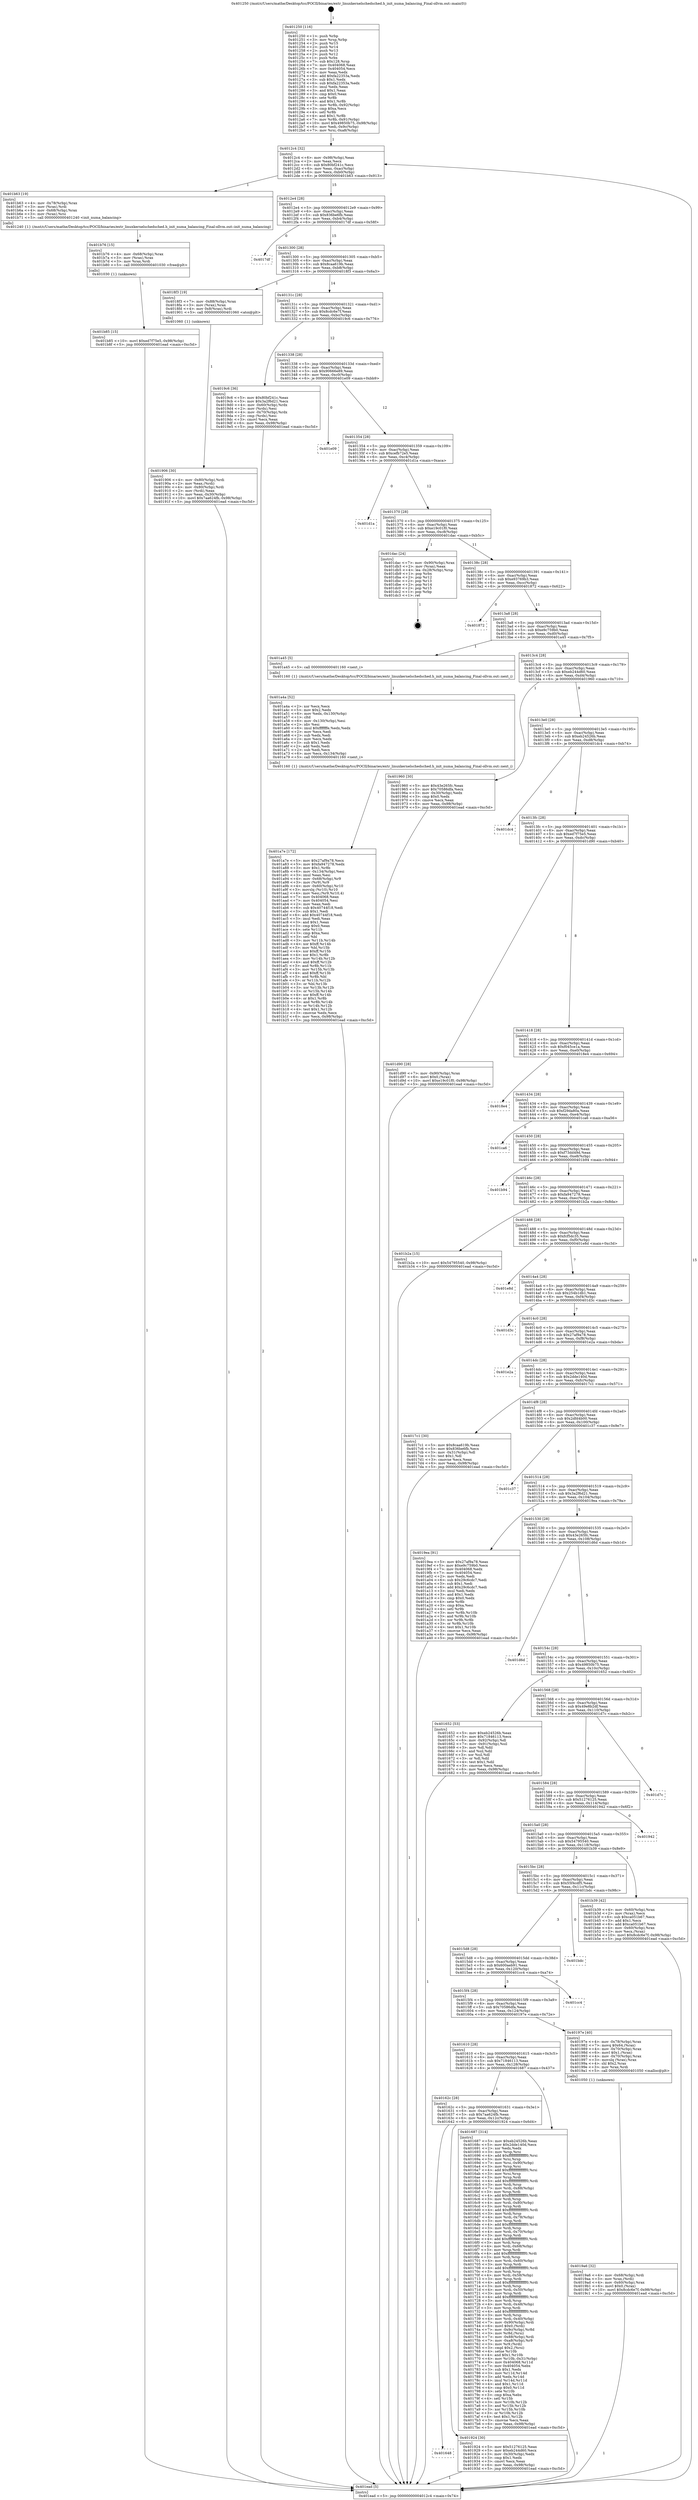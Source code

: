 digraph "0x401250" {
  label = "0x401250 (/mnt/c/Users/mathe/Desktop/tcc/POCII/binaries/extr_linuxkernelschedsched.h_init_numa_balancing_Final-ollvm.out::main(0))"
  labelloc = "t"
  node[shape=record]

  Entry [label="",width=0.3,height=0.3,shape=circle,fillcolor=black,style=filled]
  "0x4012c4" [label="{
     0x4012c4 [32]\l
     | [instrs]\l
     &nbsp;&nbsp;0x4012c4 \<+6\>: mov -0x98(%rbp),%eax\l
     &nbsp;&nbsp;0x4012ca \<+2\>: mov %eax,%ecx\l
     &nbsp;&nbsp;0x4012cc \<+6\>: sub $0x80bf241c,%ecx\l
     &nbsp;&nbsp;0x4012d2 \<+6\>: mov %eax,-0xac(%rbp)\l
     &nbsp;&nbsp;0x4012d8 \<+6\>: mov %ecx,-0xb0(%rbp)\l
     &nbsp;&nbsp;0x4012de \<+6\>: je 0000000000401b63 \<main+0x913\>\l
  }"]
  "0x401b63" [label="{
     0x401b63 [19]\l
     | [instrs]\l
     &nbsp;&nbsp;0x401b63 \<+4\>: mov -0x78(%rbp),%rax\l
     &nbsp;&nbsp;0x401b67 \<+3\>: mov (%rax),%rdi\l
     &nbsp;&nbsp;0x401b6a \<+4\>: mov -0x68(%rbp),%rax\l
     &nbsp;&nbsp;0x401b6e \<+3\>: mov (%rax),%rsi\l
     &nbsp;&nbsp;0x401b71 \<+5\>: call 0000000000401240 \<init_numa_balancing\>\l
     | [calls]\l
     &nbsp;&nbsp;0x401240 \{1\} (/mnt/c/Users/mathe/Desktop/tcc/POCII/binaries/extr_linuxkernelschedsched.h_init_numa_balancing_Final-ollvm.out::init_numa_balancing)\l
  }"]
  "0x4012e4" [label="{
     0x4012e4 [28]\l
     | [instrs]\l
     &nbsp;&nbsp;0x4012e4 \<+5\>: jmp 00000000004012e9 \<main+0x99\>\l
     &nbsp;&nbsp;0x4012e9 \<+6\>: mov -0xac(%rbp),%eax\l
     &nbsp;&nbsp;0x4012ef \<+5\>: sub $0x836be6fb,%eax\l
     &nbsp;&nbsp;0x4012f4 \<+6\>: mov %eax,-0xb4(%rbp)\l
     &nbsp;&nbsp;0x4012fa \<+6\>: je 00000000004017df \<main+0x58f\>\l
  }"]
  Exit [label="",width=0.3,height=0.3,shape=circle,fillcolor=black,style=filled,peripheries=2]
  "0x4017df" [label="{
     0x4017df\l
  }", style=dashed]
  "0x401300" [label="{
     0x401300 [28]\l
     | [instrs]\l
     &nbsp;&nbsp;0x401300 \<+5\>: jmp 0000000000401305 \<main+0xb5\>\l
     &nbsp;&nbsp;0x401305 \<+6\>: mov -0xac(%rbp),%eax\l
     &nbsp;&nbsp;0x40130b \<+5\>: sub $0x8caa619b,%eax\l
     &nbsp;&nbsp;0x401310 \<+6\>: mov %eax,-0xb8(%rbp)\l
     &nbsp;&nbsp;0x401316 \<+6\>: je 00000000004018f3 \<main+0x6a3\>\l
  }"]
  "0x401b85" [label="{
     0x401b85 [15]\l
     | [instrs]\l
     &nbsp;&nbsp;0x401b85 \<+10\>: movl $0xed7f75e5,-0x98(%rbp)\l
     &nbsp;&nbsp;0x401b8f \<+5\>: jmp 0000000000401ead \<main+0xc5d\>\l
  }"]
  "0x4018f3" [label="{
     0x4018f3 [19]\l
     | [instrs]\l
     &nbsp;&nbsp;0x4018f3 \<+7\>: mov -0x88(%rbp),%rax\l
     &nbsp;&nbsp;0x4018fa \<+3\>: mov (%rax),%rax\l
     &nbsp;&nbsp;0x4018fd \<+4\>: mov 0x8(%rax),%rdi\l
     &nbsp;&nbsp;0x401901 \<+5\>: call 0000000000401060 \<atoi@plt\>\l
     | [calls]\l
     &nbsp;&nbsp;0x401060 \{1\} (unknown)\l
  }"]
  "0x40131c" [label="{
     0x40131c [28]\l
     | [instrs]\l
     &nbsp;&nbsp;0x40131c \<+5\>: jmp 0000000000401321 \<main+0xd1\>\l
     &nbsp;&nbsp;0x401321 \<+6\>: mov -0xac(%rbp),%eax\l
     &nbsp;&nbsp;0x401327 \<+5\>: sub $0x8cdc6e7f,%eax\l
     &nbsp;&nbsp;0x40132c \<+6\>: mov %eax,-0xbc(%rbp)\l
     &nbsp;&nbsp;0x401332 \<+6\>: je 00000000004019c6 \<main+0x776\>\l
  }"]
  "0x401b76" [label="{
     0x401b76 [15]\l
     | [instrs]\l
     &nbsp;&nbsp;0x401b76 \<+4\>: mov -0x68(%rbp),%rax\l
     &nbsp;&nbsp;0x401b7a \<+3\>: mov (%rax),%rax\l
     &nbsp;&nbsp;0x401b7d \<+3\>: mov %rax,%rdi\l
     &nbsp;&nbsp;0x401b80 \<+5\>: call 0000000000401030 \<free@plt\>\l
     | [calls]\l
     &nbsp;&nbsp;0x401030 \{1\} (unknown)\l
  }"]
  "0x4019c6" [label="{
     0x4019c6 [36]\l
     | [instrs]\l
     &nbsp;&nbsp;0x4019c6 \<+5\>: mov $0x80bf241c,%eax\l
     &nbsp;&nbsp;0x4019cb \<+5\>: mov $0x3a2f6d21,%ecx\l
     &nbsp;&nbsp;0x4019d0 \<+4\>: mov -0x60(%rbp),%rdx\l
     &nbsp;&nbsp;0x4019d4 \<+2\>: mov (%rdx),%esi\l
     &nbsp;&nbsp;0x4019d6 \<+4\>: mov -0x70(%rbp),%rdx\l
     &nbsp;&nbsp;0x4019da \<+2\>: cmp (%rdx),%esi\l
     &nbsp;&nbsp;0x4019dc \<+3\>: cmovl %ecx,%eax\l
     &nbsp;&nbsp;0x4019df \<+6\>: mov %eax,-0x98(%rbp)\l
     &nbsp;&nbsp;0x4019e5 \<+5\>: jmp 0000000000401ead \<main+0xc5d\>\l
  }"]
  "0x401338" [label="{
     0x401338 [28]\l
     | [instrs]\l
     &nbsp;&nbsp;0x401338 \<+5\>: jmp 000000000040133d \<main+0xed\>\l
     &nbsp;&nbsp;0x40133d \<+6\>: mov -0xac(%rbp),%eax\l
     &nbsp;&nbsp;0x401343 \<+5\>: sub $0x90666e89,%eax\l
     &nbsp;&nbsp;0x401348 \<+6\>: mov %eax,-0xc0(%rbp)\l
     &nbsp;&nbsp;0x40134e \<+6\>: je 0000000000401e09 \<main+0xbb9\>\l
  }"]
  "0x401a7e" [label="{
     0x401a7e [172]\l
     | [instrs]\l
     &nbsp;&nbsp;0x401a7e \<+5\>: mov $0x27af9a78,%ecx\l
     &nbsp;&nbsp;0x401a83 \<+5\>: mov $0xfa947278,%edx\l
     &nbsp;&nbsp;0x401a88 \<+3\>: mov $0x1,%r8b\l
     &nbsp;&nbsp;0x401a8b \<+6\>: mov -0x134(%rbp),%esi\l
     &nbsp;&nbsp;0x401a91 \<+3\>: imul %eax,%esi\l
     &nbsp;&nbsp;0x401a94 \<+4\>: mov -0x68(%rbp),%r9\l
     &nbsp;&nbsp;0x401a98 \<+3\>: mov (%r9),%r9\l
     &nbsp;&nbsp;0x401a9b \<+4\>: mov -0x60(%rbp),%r10\l
     &nbsp;&nbsp;0x401a9f \<+3\>: movslq (%r10),%r10\l
     &nbsp;&nbsp;0x401aa2 \<+4\>: mov %esi,(%r9,%r10,4)\l
     &nbsp;&nbsp;0x401aa6 \<+7\>: mov 0x404068,%eax\l
     &nbsp;&nbsp;0x401aad \<+7\>: mov 0x404054,%esi\l
     &nbsp;&nbsp;0x401ab4 \<+2\>: mov %eax,%edi\l
     &nbsp;&nbsp;0x401ab6 \<+6\>: sub $0x40744f18,%edi\l
     &nbsp;&nbsp;0x401abc \<+3\>: sub $0x1,%edi\l
     &nbsp;&nbsp;0x401abf \<+6\>: add $0x40744f18,%edi\l
     &nbsp;&nbsp;0x401ac5 \<+3\>: imul %edi,%eax\l
     &nbsp;&nbsp;0x401ac8 \<+3\>: and $0x1,%eax\l
     &nbsp;&nbsp;0x401acb \<+3\>: cmp $0x0,%eax\l
     &nbsp;&nbsp;0x401ace \<+4\>: sete %r11b\l
     &nbsp;&nbsp;0x401ad2 \<+3\>: cmp $0xa,%esi\l
     &nbsp;&nbsp;0x401ad5 \<+3\>: setl %bl\l
     &nbsp;&nbsp;0x401ad8 \<+3\>: mov %r11b,%r14b\l
     &nbsp;&nbsp;0x401adb \<+4\>: xor $0xff,%r14b\l
     &nbsp;&nbsp;0x401adf \<+3\>: mov %bl,%r15b\l
     &nbsp;&nbsp;0x401ae2 \<+4\>: xor $0xff,%r15b\l
     &nbsp;&nbsp;0x401ae6 \<+4\>: xor $0x1,%r8b\l
     &nbsp;&nbsp;0x401aea \<+3\>: mov %r14b,%r12b\l
     &nbsp;&nbsp;0x401aed \<+4\>: and $0xff,%r12b\l
     &nbsp;&nbsp;0x401af1 \<+3\>: and %r8b,%r11b\l
     &nbsp;&nbsp;0x401af4 \<+3\>: mov %r15b,%r13b\l
     &nbsp;&nbsp;0x401af7 \<+4\>: and $0xff,%r13b\l
     &nbsp;&nbsp;0x401afb \<+3\>: and %r8b,%bl\l
     &nbsp;&nbsp;0x401afe \<+3\>: or %r11b,%r12b\l
     &nbsp;&nbsp;0x401b01 \<+3\>: or %bl,%r13b\l
     &nbsp;&nbsp;0x401b04 \<+3\>: xor %r13b,%r12b\l
     &nbsp;&nbsp;0x401b07 \<+3\>: or %r15b,%r14b\l
     &nbsp;&nbsp;0x401b0a \<+4\>: xor $0xff,%r14b\l
     &nbsp;&nbsp;0x401b0e \<+4\>: or $0x1,%r8b\l
     &nbsp;&nbsp;0x401b12 \<+3\>: and %r8b,%r14b\l
     &nbsp;&nbsp;0x401b15 \<+3\>: or %r14b,%r12b\l
     &nbsp;&nbsp;0x401b18 \<+4\>: test $0x1,%r12b\l
     &nbsp;&nbsp;0x401b1c \<+3\>: cmovne %edx,%ecx\l
     &nbsp;&nbsp;0x401b1f \<+6\>: mov %ecx,-0x98(%rbp)\l
     &nbsp;&nbsp;0x401b25 \<+5\>: jmp 0000000000401ead \<main+0xc5d\>\l
  }"]
  "0x401e09" [label="{
     0x401e09\l
  }", style=dashed]
  "0x401354" [label="{
     0x401354 [28]\l
     | [instrs]\l
     &nbsp;&nbsp;0x401354 \<+5\>: jmp 0000000000401359 \<main+0x109\>\l
     &nbsp;&nbsp;0x401359 \<+6\>: mov -0xac(%rbp),%eax\l
     &nbsp;&nbsp;0x40135f \<+5\>: sub $0xcefb72e5,%eax\l
     &nbsp;&nbsp;0x401364 \<+6\>: mov %eax,-0xc4(%rbp)\l
     &nbsp;&nbsp;0x40136a \<+6\>: je 0000000000401d1a \<main+0xaca\>\l
  }"]
  "0x401a4a" [label="{
     0x401a4a [52]\l
     | [instrs]\l
     &nbsp;&nbsp;0x401a4a \<+2\>: xor %ecx,%ecx\l
     &nbsp;&nbsp;0x401a4c \<+5\>: mov $0x2,%edx\l
     &nbsp;&nbsp;0x401a51 \<+6\>: mov %edx,-0x130(%rbp)\l
     &nbsp;&nbsp;0x401a57 \<+1\>: cltd\l
     &nbsp;&nbsp;0x401a58 \<+6\>: mov -0x130(%rbp),%esi\l
     &nbsp;&nbsp;0x401a5e \<+2\>: idiv %esi\l
     &nbsp;&nbsp;0x401a60 \<+6\>: imul $0xfffffffe,%edx,%edx\l
     &nbsp;&nbsp;0x401a66 \<+2\>: mov %ecx,%edi\l
     &nbsp;&nbsp;0x401a68 \<+2\>: sub %edx,%edi\l
     &nbsp;&nbsp;0x401a6a \<+2\>: mov %ecx,%edx\l
     &nbsp;&nbsp;0x401a6c \<+3\>: sub $0x1,%edx\l
     &nbsp;&nbsp;0x401a6f \<+2\>: add %edx,%edi\l
     &nbsp;&nbsp;0x401a71 \<+2\>: sub %edi,%ecx\l
     &nbsp;&nbsp;0x401a73 \<+6\>: mov %ecx,-0x134(%rbp)\l
     &nbsp;&nbsp;0x401a79 \<+5\>: call 0000000000401160 \<next_i\>\l
     | [calls]\l
     &nbsp;&nbsp;0x401160 \{1\} (/mnt/c/Users/mathe/Desktop/tcc/POCII/binaries/extr_linuxkernelschedsched.h_init_numa_balancing_Final-ollvm.out::next_i)\l
  }"]
  "0x401d1a" [label="{
     0x401d1a\l
  }", style=dashed]
  "0x401370" [label="{
     0x401370 [28]\l
     | [instrs]\l
     &nbsp;&nbsp;0x401370 \<+5\>: jmp 0000000000401375 \<main+0x125\>\l
     &nbsp;&nbsp;0x401375 \<+6\>: mov -0xac(%rbp),%eax\l
     &nbsp;&nbsp;0x40137b \<+5\>: sub $0xe19c01f0,%eax\l
     &nbsp;&nbsp;0x401380 \<+6\>: mov %eax,-0xc8(%rbp)\l
     &nbsp;&nbsp;0x401386 \<+6\>: je 0000000000401dac \<main+0xb5c\>\l
  }"]
  "0x4019a6" [label="{
     0x4019a6 [32]\l
     | [instrs]\l
     &nbsp;&nbsp;0x4019a6 \<+4\>: mov -0x68(%rbp),%rdi\l
     &nbsp;&nbsp;0x4019aa \<+3\>: mov %rax,(%rdi)\l
     &nbsp;&nbsp;0x4019ad \<+4\>: mov -0x60(%rbp),%rax\l
     &nbsp;&nbsp;0x4019b1 \<+6\>: movl $0x0,(%rax)\l
     &nbsp;&nbsp;0x4019b7 \<+10\>: movl $0x8cdc6e7f,-0x98(%rbp)\l
     &nbsp;&nbsp;0x4019c1 \<+5\>: jmp 0000000000401ead \<main+0xc5d\>\l
  }"]
  "0x401dac" [label="{
     0x401dac [24]\l
     | [instrs]\l
     &nbsp;&nbsp;0x401dac \<+7\>: mov -0x90(%rbp),%rax\l
     &nbsp;&nbsp;0x401db3 \<+2\>: mov (%rax),%eax\l
     &nbsp;&nbsp;0x401db5 \<+4\>: lea -0x28(%rbp),%rsp\l
     &nbsp;&nbsp;0x401db9 \<+1\>: pop %rbx\l
     &nbsp;&nbsp;0x401dba \<+2\>: pop %r12\l
     &nbsp;&nbsp;0x401dbc \<+2\>: pop %r13\l
     &nbsp;&nbsp;0x401dbe \<+2\>: pop %r14\l
     &nbsp;&nbsp;0x401dc0 \<+2\>: pop %r15\l
     &nbsp;&nbsp;0x401dc2 \<+1\>: pop %rbp\l
     &nbsp;&nbsp;0x401dc3 \<+1\>: ret\l
  }"]
  "0x40138c" [label="{
     0x40138c [28]\l
     | [instrs]\l
     &nbsp;&nbsp;0x40138c \<+5\>: jmp 0000000000401391 \<main+0x141\>\l
     &nbsp;&nbsp;0x401391 \<+6\>: mov -0xac(%rbp),%eax\l
     &nbsp;&nbsp;0x401397 \<+5\>: sub $0xe93769b3,%eax\l
     &nbsp;&nbsp;0x40139c \<+6\>: mov %eax,-0xcc(%rbp)\l
     &nbsp;&nbsp;0x4013a2 \<+6\>: je 0000000000401872 \<main+0x622\>\l
  }"]
  "0x401648" [label="{
     0x401648\l
  }", style=dashed]
  "0x401872" [label="{
     0x401872\l
  }", style=dashed]
  "0x4013a8" [label="{
     0x4013a8 [28]\l
     | [instrs]\l
     &nbsp;&nbsp;0x4013a8 \<+5\>: jmp 00000000004013ad \<main+0x15d\>\l
     &nbsp;&nbsp;0x4013ad \<+6\>: mov -0xac(%rbp),%eax\l
     &nbsp;&nbsp;0x4013b3 \<+5\>: sub $0xe9c759b0,%eax\l
     &nbsp;&nbsp;0x4013b8 \<+6\>: mov %eax,-0xd0(%rbp)\l
     &nbsp;&nbsp;0x4013be \<+6\>: je 0000000000401a45 \<main+0x7f5\>\l
  }"]
  "0x401924" [label="{
     0x401924 [30]\l
     | [instrs]\l
     &nbsp;&nbsp;0x401924 \<+5\>: mov $0x51276125,%eax\l
     &nbsp;&nbsp;0x401929 \<+5\>: mov $0xeb244d60,%ecx\l
     &nbsp;&nbsp;0x40192e \<+3\>: mov -0x30(%rbp),%edx\l
     &nbsp;&nbsp;0x401931 \<+3\>: cmp $0x1,%edx\l
     &nbsp;&nbsp;0x401934 \<+3\>: cmovl %ecx,%eax\l
     &nbsp;&nbsp;0x401937 \<+6\>: mov %eax,-0x98(%rbp)\l
     &nbsp;&nbsp;0x40193d \<+5\>: jmp 0000000000401ead \<main+0xc5d\>\l
  }"]
  "0x401a45" [label="{
     0x401a45 [5]\l
     | [instrs]\l
     &nbsp;&nbsp;0x401a45 \<+5\>: call 0000000000401160 \<next_i\>\l
     | [calls]\l
     &nbsp;&nbsp;0x401160 \{1\} (/mnt/c/Users/mathe/Desktop/tcc/POCII/binaries/extr_linuxkernelschedsched.h_init_numa_balancing_Final-ollvm.out::next_i)\l
  }"]
  "0x4013c4" [label="{
     0x4013c4 [28]\l
     | [instrs]\l
     &nbsp;&nbsp;0x4013c4 \<+5\>: jmp 00000000004013c9 \<main+0x179\>\l
     &nbsp;&nbsp;0x4013c9 \<+6\>: mov -0xac(%rbp),%eax\l
     &nbsp;&nbsp;0x4013cf \<+5\>: sub $0xeb244d60,%eax\l
     &nbsp;&nbsp;0x4013d4 \<+6\>: mov %eax,-0xd4(%rbp)\l
     &nbsp;&nbsp;0x4013da \<+6\>: je 0000000000401960 \<main+0x710\>\l
  }"]
  "0x401906" [label="{
     0x401906 [30]\l
     | [instrs]\l
     &nbsp;&nbsp;0x401906 \<+4\>: mov -0x80(%rbp),%rdi\l
     &nbsp;&nbsp;0x40190a \<+2\>: mov %eax,(%rdi)\l
     &nbsp;&nbsp;0x40190c \<+4\>: mov -0x80(%rbp),%rdi\l
     &nbsp;&nbsp;0x401910 \<+2\>: mov (%rdi),%eax\l
     &nbsp;&nbsp;0x401912 \<+3\>: mov %eax,-0x30(%rbp)\l
     &nbsp;&nbsp;0x401915 \<+10\>: movl $0x7aa624fb,-0x98(%rbp)\l
     &nbsp;&nbsp;0x40191f \<+5\>: jmp 0000000000401ead \<main+0xc5d\>\l
  }"]
  "0x401960" [label="{
     0x401960 [30]\l
     | [instrs]\l
     &nbsp;&nbsp;0x401960 \<+5\>: mov $0x43e265fc,%eax\l
     &nbsp;&nbsp;0x401965 \<+5\>: mov $0x70586dfa,%ecx\l
     &nbsp;&nbsp;0x40196a \<+3\>: mov -0x30(%rbp),%edx\l
     &nbsp;&nbsp;0x40196d \<+3\>: cmp $0x0,%edx\l
     &nbsp;&nbsp;0x401970 \<+3\>: cmove %ecx,%eax\l
     &nbsp;&nbsp;0x401973 \<+6\>: mov %eax,-0x98(%rbp)\l
     &nbsp;&nbsp;0x401979 \<+5\>: jmp 0000000000401ead \<main+0xc5d\>\l
  }"]
  "0x4013e0" [label="{
     0x4013e0 [28]\l
     | [instrs]\l
     &nbsp;&nbsp;0x4013e0 \<+5\>: jmp 00000000004013e5 \<main+0x195\>\l
     &nbsp;&nbsp;0x4013e5 \<+6\>: mov -0xac(%rbp),%eax\l
     &nbsp;&nbsp;0x4013eb \<+5\>: sub $0xeb24526b,%eax\l
     &nbsp;&nbsp;0x4013f0 \<+6\>: mov %eax,-0xd8(%rbp)\l
     &nbsp;&nbsp;0x4013f6 \<+6\>: je 0000000000401dc4 \<main+0xb74\>\l
  }"]
  "0x40162c" [label="{
     0x40162c [28]\l
     | [instrs]\l
     &nbsp;&nbsp;0x40162c \<+5\>: jmp 0000000000401631 \<main+0x3e1\>\l
     &nbsp;&nbsp;0x401631 \<+6\>: mov -0xac(%rbp),%eax\l
     &nbsp;&nbsp;0x401637 \<+5\>: sub $0x7aa624fb,%eax\l
     &nbsp;&nbsp;0x40163c \<+6\>: mov %eax,-0x12c(%rbp)\l
     &nbsp;&nbsp;0x401642 \<+6\>: je 0000000000401924 \<main+0x6d4\>\l
  }"]
  "0x401dc4" [label="{
     0x401dc4\l
  }", style=dashed]
  "0x4013fc" [label="{
     0x4013fc [28]\l
     | [instrs]\l
     &nbsp;&nbsp;0x4013fc \<+5\>: jmp 0000000000401401 \<main+0x1b1\>\l
     &nbsp;&nbsp;0x401401 \<+6\>: mov -0xac(%rbp),%eax\l
     &nbsp;&nbsp;0x401407 \<+5\>: sub $0xed7f75e5,%eax\l
     &nbsp;&nbsp;0x40140c \<+6\>: mov %eax,-0xdc(%rbp)\l
     &nbsp;&nbsp;0x401412 \<+6\>: je 0000000000401d90 \<main+0xb40\>\l
  }"]
  "0x401687" [label="{
     0x401687 [314]\l
     | [instrs]\l
     &nbsp;&nbsp;0x401687 \<+5\>: mov $0xeb24526b,%eax\l
     &nbsp;&nbsp;0x40168c \<+5\>: mov $0x2dde140d,%ecx\l
     &nbsp;&nbsp;0x401691 \<+2\>: xor %edx,%edx\l
     &nbsp;&nbsp;0x401693 \<+3\>: mov %rsp,%rsi\l
     &nbsp;&nbsp;0x401696 \<+4\>: add $0xfffffffffffffff0,%rsi\l
     &nbsp;&nbsp;0x40169a \<+3\>: mov %rsi,%rsp\l
     &nbsp;&nbsp;0x40169d \<+7\>: mov %rsi,-0x90(%rbp)\l
     &nbsp;&nbsp;0x4016a4 \<+3\>: mov %rsp,%rsi\l
     &nbsp;&nbsp;0x4016a7 \<+4\>: add $0xfffffffffffffff0,%rsi\l
     &nbsp;&nbsp;0x4016ab \<+3\>: mov %rsi,%rsp\l
     &nbsp;&nbsp;0x4016ae \<+3\>: mov %rsp,%rdi\l
     &nbsp;&nbsp;0x4016b1 \<+4\>: add $0xfffffffffffffff0,%rdi\l
     &nbsp;&nbsp;0x4016b5 \<+3\>: mov %rdi,%rsp\l
     &nbsp;&nbsp;0x4016b8 \<+7\>: mov %rdi,-0x88(%rbp)\l
     &nbsp;&nbsp;0x4016bf \<+3\>: mov %rsp,%rdi\l
     &nbsp;&nbsp;0x4016c2 \<+4\>: add $0xfffffffffffffff0,%rdi\l
     &nbsp;&nbsp;0x4016c6 \<+3\>: mov %rdi,%rsp\l
     &nbsp;&nbsp;0x4016c9 \<+4\>: mov %rdi,-0x80(%rbp)\l
     &nbsp;&nbsp;0x4016cd \<+3\>: mov %rsp,%rdi\l
     &nbsp;&nbsp;0x4016d0 \<+4\>: add $0xfffffffffffffff0,%rdi\l
     &nbsp;&nbsp;0x4016d4 \<+3\>: mov %rdi,%rsp\l
     &nbsp;&nbsp;0x4016d7 \<+4\>: mov %rdi,-0x78(%rbp)\l
     &nbsp;&nbsp;0x4016db \<+3\>: mov %rsp,%rdi\l
     &nbsp;&nbsp;0x4016de \<+4\>: add $0xfffffffffffffff0,%rdi\l
     &nbsp;&nbsp;0x4016e2 \<+3\>: mov %rdi,%rsp\l
     &nbsp;&nbsp;0x4016e5 \<+4\>: mov %rdi,-0x70(%rbp)\l
     &nbsp;&nbsp;0x4016e9 \<+3\>: mov %rsp,%rdi\l
     &nbsp;&nbsp;0x4016ec \<+4\>: add $0xfffffffffffffff0,%rdi\l
     &nbsp;&nbsp;0x4016f0 \<+3\>: mov %rdi,%rsp\l
     &nbsp;&nbsp;0x4016f3 \<+4\>: mov %rdi,-0x68(%rbp)\l
     &nbsp;&nbsp;0x4016f7 \<+3\>: mov %rsp,%rdi\l
     &nbsp;&nbsp;0x4016fa \<+4\>: add $0xfffffffffffffff0,%rdi\l
     &nbsp;&nbsp;0x4016fe \<+3\>: mov %rdi,%rsp\l
     &nbsp;&nbsp;0x401701 \<+4\>: mov %rdi,-0x60(%rbp)\l
     &nbsp;&nbsp;0x401705 \<+3\>: mov %rsp,%rdi\l
     &nbsp;&nbsp;0x401708 \<+4\>: add $0xfffffffffffffff0,%rdi\l
     &nbsp;&nbsp;0x40170c \<+3\>: mov %rdi,%rsp\l
     &nbsp;&nbsp;0x40170f \<+4\>: mov %rdi,-0x58(%rbp)\l
     &nbsp;&nbsp;0x401713 \<+3\>: mov %rsp,%rdi\l
     &nbsp;&nbsp;0x401716 \<+4\>: add $0xfffffffffffffff0,%rdi\l
     &nbsp;&nbsp;0x40171a \<+3\>: mov %rdi,%rsp\l
     &nbsp;&nbsp;0x40171d \<+4\>: mov %rdi,-0x50(%rbp)\l
     &nbsp;&nbsp;0x401721 \<+3\>: mov %rsp,%rdi\l
     &nbsp;&nbsp;0x401724 \<+4\>: add $0xfffffffffffffff0,%rdi\l
     &nbsp;&nbsp;0x401728 \<+3\>: mov %rdi,%rsp\l
     &nbsp;&nbsp;0x40172b \<+4\>: mov %rdi,-0x48(%rbp)\l
     &nbsp;&nbsp;0x40172f \<+3\>: mov %rsp,%rdi\l
     &nbsp;&nbsp;0x401732 \<+4\>: add $0xfffffffffffffff0,%rdi\l
     &nbsp;&nbsp;0x401736 \<+3\>: mov %rdi,%rsp\l
     &nbsp;&nbsp;0x401739 \<+4\>: mov %rdi,-0x40(%rbp)\l
     &nbsp;&nbsp;0x40173d \<+7\>: mov -0x90(%rbp),%rdi\l
     &nbsp;&nbsp;0x401744 \<+6\>: movl $0x0,(%rdi)\l
     &nbsp;&nbsp;0x40174a \<+7\>: mov -0x9c(%rbp),%r8d\l
     &nbsp;&nbsp;0x401751 \<+3\>: mov %r8d,(%rsi)\l
     &nbsp;&nbsp;0x401754 \<+7\>: mov -0x88(%rbp),%rdi\l
     &nbsp;&nbsp;0x40175b \<+7\>: mov -0xa8(%rbp),%r9\l
     &nbsp;&nbsp;0x401762 \<+3\>: mov %r9,(%rdi)\l
     &nbsp;&nbsp;0x401765 \<+3\>: cmpl $0x2,(%rsi)\l
     &nbsp;&nbsp;0x401768 \<+4\>: setne %r10b\l
     &nbsp;&nbsp;0x40176c \<+4\>: and $0x1,%r10b\l
     &nbsp;&nbsp;0x401770 \<+4\>: mov %r10b,-0x31(%rbp)\l
     &nbsp;&nbsp;0x401774 \<+8\>: mov 0x404068,%r11d\l
     &nbsp;&nbsp;0x40177c \<+7\>: mov 0x404054,%ebx\l
     &nbsp;&nbsp;0x401783 \<+3\>: sub $0x1,%edx\l
     &nbsp;&nbsp;0x401786 \<+3\>: mov %r11d,%r14d\l
     &nbsp;&nbsp;0x401789 \<+3\>: add %edx,%r14d\l
     &nbsp;&nbsp;0x40178c \<+4\>: imul %r14d,%r11d\l
     &nbsp;&nbsp;0x401790 \<+4\>: and $0x1,%r11d\l
     &nbsp;&nbsp;0x401794 \<+4\>: cmp $0x0,%r11d\l
     &nbsp;&nbsp;0x401798 \<+4\>: sete %r10b\l
     &nbsp;&nbsp;0x40179c \<+3\>: cmp $0xa,%ebx\l
     &nbsp;&nbsp;0x40179f \<+4\>: setl %r15b\l
     &nbsp;&nbsp;0x4017a3 \<+3\>: mov %r10b,%r12b\l
     &nbsp;&nbsp;0x4017a6 \<+3\>: and %r15b,%r12b\l
     &nbsp;&nbsp;0x4017a9 \<+3\>: xor %r15b,%r10b\l
     &nbsp;&nbsp;0x4017ac \<+3\>: or %r10b,%r12b\l
     &nbsp;&nbsp;0x4017af \<+4\>: test $0x1,%r12b\l
     &nbsp;&nbsp;0x4017b3 \<+3\>: cmovne %ecx,%eax\l
     &nbsp;&nbsp;0x4017b6 \<+6\>: mov %eax,-0x98(%rbp)\l
     &nbsp;&nbsp;0x4017bc \<+5\>: jmp 0000000000401ead \<main+0xc5d\>\l
  }"]
  "0x401d90" [label="{
     0x401d90 [28]\l
     | [instrs]\l
     &nbsp;&nbsp;0x401d90 \<+7\>: mov -0x90(%rbp),%rax\l
     &nbsp;&nbsp;0x401d97 \<+6\>: movl $0x0,(%rax)\l
     &nbsp;&nbsp;0x401d9d \<+10\>: movl $0xe19c01f0,-0x98(%rbp)\l
     &nbsp;&nbsp;0x401da7 \<+5\>: jmp 0000000000401ead \<main+0xc5d\>\l
  }"]
  "0x401418" [label="{
     0x401418 [28]\l
     | [instrs]\l
     &nbsp;&nbsp;0x401418 \<+5\>: jmp 000000000040141d \<main+0x1cd\>\l
     &nbsp;&nbsp;0x40141d \<+6\>: mov -0xac(%rbp),%eax\l
     &nbsp;&nbsp;0x401423 \<+5\>: sub $0xf045ce1a,%eax\l
     &nbsp;&nbsp;0x401428 \<+6\>: mov %eax,-0xe0(%rbp)\l
     &nbsp;&nbsp;0x40142e \<+6\>: je 00000000004018e4 \<main+0x694\>\l
  }"]
  "0x401610" [label="{
     0x401610 [28]\l
     | [instrs]\l
     &nbsp;&nbsp;0x401610 \<+5\>: jmp 0000000000401615 \<main+0x3c5\>\l
     &nbsp;&nbsp;0x401615 \<+6\>: mov -0xac(%rbp),%eax\l
     &nbsp;&nbsp;0x40161b \<+5\>: sub $0x71846113,%eax\l
     &nbsp;&nbsp;0x401620 \<+6\>: mov %eax,-0x128(%rbp)\l
     &nbsp;&nbsp;0x401626 \<+6\>: je 0000000000401687 \<main+0x437\>\l
  }"]
  "0x4018e4" [label="{
     0x4018e4\l
  }", style=dashed]
  "0x401434" [label="{
     0x401434 [28]\l
     | [instrs]\l
     &nbsp;&nbsp;0x401434 \<+5\>: jmp 0000000000401439 \<main+0x1e9\>\l
     &nbsp;&nbsp;0x401439 \<+6\>: mov -0xac(%rbp),%eax\l
     &nbsp;&nbsp;0x40143f \<+5\>: sub $0xf29da80a,%eax\l
     &nbsp;&nbsp;0x401444 \<+6\>: mov %eax,-0xe4(%rbp)\l
     &nbsp;&nbsp;0x40144a \<+6\>: je 0000000000401ca6 \<main+0xa56\>\l
  }"]
  "0x40197e" [label="{
     0x40197e [40]\l
     | [instrs]\l
     &nbsp;&nbsp;0x40197e \<+4\>: mov -0x78(%rbp),%rax\l
     &nbsp;&nbsp;0x401982 \<+7\>: movq $0x64,(%rax)\l
     &nbsp;&nbsp;0x401989 \<+4\>: mov -0x70(%rbp),%rax\l
     &nbsp;&nbsp;0x40198d \<+6\>: movl $0x1,(%rax)\l
     &nbsp;&nbsp;0x401993 \<+4\>: mov -0x70(%rbp),%rax\l
     &nbsp;&nbsp;0x401997 \<+3\>: movslq (%rax),%rax\l
     &nbsp;&nbsp;0x40199a \<+4\>: shl $0x2,%rax\l
     &nbsp;&nbsp;0x40199e \<+3\>: mov %rax,%rdi\l
     &nbsp;&nbsp;0x4019a1 \<+5\>: call 0000000000401050 \<malloc@plt\>\l
     | [calls]\l
     &nbsp;&nbsp;0x401050 \{1\} (unknown)\l
  }"]
  "0x401ca6" [label="{
     0x401ca6\l
  }", style=dashed]
  "0x401450" [label="{
     0x401450 [28]\l
     | [instrs]\l
     &nbsp;&nbsp;0x401450 \<+5\>: jmp 0000000000401455 \<main+0x205\>\l
     &nbsp;&nbsp;0x401455 \<+6\>: mov -0xac(%rbp),%eax\l
     &nbsp;&nbsp;0x40145b \<+5\>: sub $0xf73dd49d,%eax\l
     &nbsp;&nbsp;0x401460 \<+6\>: mov %eax,-0xe8(%rbp)\l
     &nbsp;&nbsp;0x401466 \<+6\>: je 0000000000401b94 \<main+0x944\>\l
  }"]
  "0x4015f4" [label="{
     0x4015f4 [28]\l
     | [instrs]\l
     &nbsp;&nbsp;0x4015f4 \<+5\>: jmp 00000000004015f9 \<main+0x3a9\>\l
     &nbsp;&nbsp;0x4015f9 \<+6\>: mov -0xac(%rbp),%eax\l
     &nbsp;&nbsp;0x4015ff \<+5\>: sub $0x70586dfa,%eax\l
     &nbsp;&nbsp;0x401604 \<+6\>: mov %eax,-0x124(%rbp)\l
     &nbsp;&nbsp;0x40160a \<+6\>: je 000000000040197e \<main+0x72e\>\l
  }"]
  "0x401b94" [label="{
     0x401b94\l
  }", style=dashed]
  "0x40146c" [label="{
     0x40146c [28]\l
     | [instrs]\l
     &nbsp;&nbsp;0x40146c \<+5\>: jmp 0000000000401471 \<main+0x221\>\l
     &nbsp;&nbsp;0x401471 \<+6\>: mov -0xac(%rbp),%eax\l
     &nbsp;&nbsp;0x401477 \<+5\>: sub $0xfa947278,%eax\l
     &nbsp;&nbsp;0x40147c \<+6\>: mov %eax,-0xec(%rbp)\l
     &nbsp;&nbsp;0x401482 \<+6\>: je 0000000000401b2a \<main+0x8da\>\l
  }"]
  "0x401cc4" [label="{
     0x401cc4\l
  }", style=dashed]
  "0x401b2a" [label="{
     0x401b2a [15]\l
     | [instrs]\l
     &nbsp;&nbsp;0x401b2a \<+10\>: movl $0x54795540,-0x98(%rbp)\l
     &nbsp;&nbsp;0x401b34 \<+5\>: jmp 0000000000401ead \<main+0xc5d\>\l
  }"]
  "0x401488" [label="{
     0x401488 [28]\l
     | [instrs]\l
     &nbsp;&nbsp;0x401488 \<+5\>: jmp 000000000040148d \<main+0x23d\>\l
     &nbsp;&nbsp;0x40148d \<+6\>: mov -0xac(%rbp),%eax\l
     &nbsp;&nbsp;0x401493 \<+5\>: sub $0xfcf5dc35,%eax\l
     &nbsp;&nbsp;0x401498 \<+6\>: mov %eax,-0xf0(%rbp)\l
     &nbsp;&nbsp;0x40149e \<+6\>: je 0000000000401e8d \<main+0xc3d\>\l
  }"]
  "0x4015d8" [label="{
     0x4015d8 [28]\l
     | [instrs]\l
     &nbsp;&nbsp;0x4015d8 \<+5\>: jmp 00000000004015dd \<main+0x38d\>\l
     &nbsp;&nbsp;0x4015dd \<+6\>: mov -0xac(%rbp),%eax\l
     &nbsp;&nbsp;0x4015e3 \<+5\>: sub $0x600aeb91,%eax\l
     &nbsp;&nbsp;0x4015e8 \<+6\>: mov %eax,-0x120(%rbp)\l
     &nbsp;&nbsp;0x4015ee \<+6\>: je 0000000000401cc4 \<main+0xa74\>\l
  }"]
  "0x401e8d" [label="{
     0x401e8d\l
  }", style=dashed]
  "0x4014a4" [label="{
     0x4014a4 [28]\l
     | [instrs]\l
     &nbsp;&nbsp;0x4014a4 \<+5\>: jmp 00000000004014a9 \<main+0x259\>\l
     &nbsp;&nbsp;0x4014a9 \<+6\>: mov -0xac(%rbp),%eax\l
     &nbsp;&nbsp;0x4014af \<+5\>: sub $0x254b1db1,%eax\l
     &nbsp;&nbsp;0x4014b4 \<+6\>: mov %eax,-0xf4(%rbp)\l
     &nbsp;&nbsp;0x4014ba \<+6\>: je 0000000000401d3c \<main+0xaec\>\l
  }"]
  "0x401bdc" [label="{
     0x401bdc\l
  }", style=dashed]
  "0x401d3c" [label="{
     0x401d3c\l
  }", style=dashed]
  "0x4014c0" [label="{
     0x4014c0 [28]\l
     | [instrs]\l
     &nbsp;&nbsp;0x4014c0 \<+5\>: jmp 00000000004014c5 \<main+0x275\>\l
     &nbsp;&nbsp;0x4014c5 \<+6\>: mov -0xac(%rbp),%eax\l
     &nbsp;&nbsp;0x4014cb \<+5\>: sub $0x27af9a78,%eax\l
     &nbsp;&nbsp;0x4014d0 \<+6\>: mov %eax,-0xf8(%rbp)\l
     &nbsp;&nbsp;0x4014d6 \<+6\>: je 0000000000401e2a \<main+0xbda\>\l
  }"]
  "0x4015bc" [label="{
     0x4015bc [28]\l
     | [instrs]\l
     &nbsp;&nbsp;0x4015bc \<+5\>: jmp 00000000004015c1 \<main+0x371\>\l
     &nbsp;&nbsp;0x4015c1 \<+6\>: mov -0xac(%rbp),%eax\l
     &nbsp;&nbsp;0x4015c7 \<+5\>: sub $0x55f4cdf5,%eax\l
     &nbsp;&nbsp;0x4015cc \<+6\>: mov %eax,-0x11c(%rbp)\l
     &nbsp;&nbsp;0x4015d2 \<+6\>: je 0000000000401bdc \<main+0x98c\>\l
  }"]
  "0x401e2a" [label="{
     0x401e2a\l
  }", style=dashed]
  "0x4014dc" [label="{
     0x4014dc [28]\l
     | [instrs]\l
     &nbsp;&nbsp;0x4014dc \<+5\>: jmp 00000000004014e1 \<main+0x291\>\l
     &nbsp;&nbsp;0x4014e1 \<+6\>: mov -0xac(%rbp),%eax\l
     &nbsp;&nbsp;0x4014e7 \<+5\>: sub $0x2dde140d,%eax\l
     &nbsp;&nbsp;0x4014ec \<+6\>: mov %eax,-0xfc(%rbp)\l
     &nbsp;&nbsp;0x4014f2 \<+6\>: je 00000000004017c1 \<main+0x571\>\l
  }"]
  "0x401b39" [label="{
     0x401b39 [42]\l
     | [instrs]\l
     &nbsp;&nbsp;0x401b39 \<+4\>: mov -0x60(%rbp),%rax\l
     &nbsp;&nbsp;0x401b3d \<+2\>: mov (%rax),%ecx\l
     &nbsp;&nbsp;0x401b3f \<+6\>: sub $0xca051b67,%ecx\l
     &nbsp;&nbsp;0x401b45 \<+3\>: add $0x1,%ecx\l
     &nbsp;&nbsp;0x401b48 \<+6\>: add $0xca051b67,%ecx\l
     &nbsp;&nbsp;0x401b4e \<+4\>: mov -0x60(%rbp),%rax\l
     &nbsp;&nbsp;0x401b52 \<+2\>: mov %ecx,(%rax)\l
     &nbsp;&nbsp;0x401b54 \<+10\>: movl $0x8cdc6e7f,-0x98(%rbp)\l
     &nbsp;&nbsp;0x401b5e \<+5\>: jmp 0000000000401ead \<main+0xc5d\>\l
  }"]
  "0x4017c1" [label="{
     0x4017c1 [30]\l
     | [instrs]\l
     &nbsp;&nbsp;0x4017c1 \<+5\>: mov $0x8caa619b,%eax\l
     &nbsp;&nbsp;0x4017c6 \<+5\>: mov $0x836be6fb,%ecx\l
     &nbsp;&nbsp;0x4017cb \<+3\>: mov -0x31(%rbp),%dl\l
     &nbsp;&nbsp;0x4017ce \<+3\>: test $0x1,%dl\l
     &nbsp;&nbsp;0x4017d1 \<+3\>: cmovne %ecx,%eax\l
     &nbsp;&nbsp;0x4017d4 \<+6\>: mov %eax,-0x98(%rbp)\l
     &nbsp;&nbsp;0x4017da \<+5\>: jmp 0000000000401ead \<main+0xc5d\>\l
  }"]
  "0x4014f8" [label="{
     0x4014f8 [28]\l
     | [instrs]\l
     &nbsp;&nbsp;0x4014f8 \<+5\>: jmp 00000000004014fd \<main+0x2ad\>\l
     &nbsp;&nbsp;0x4014fd \<+6\>: mov -0xac(%rbp),%eax\l
     &nbsp;&nbsp;0x401503 \<+5\>: sub $0x2dfd4b00,%eax\l
     &nbsp;&nbsp;0x401508 \<+6\>: mov %eax,-0x100(%rbp)\l
     &nbsp;&nbsp;0x40150e \<+6\>: je 0000000000401c37 \<main+0x9e7\>\l
  }"]
  "0x4015a0" [label="{
     0x4015a0 [28]\l
     | [instrs]\l
     &nbsp;&nbsp;0x4015a0 \<+5\>: jmp 00000000004015a5 \<main+0x355\>\l
     &nbsp;&nbsp;0x4015a5 \<+6\>: mov -0xac(%rbp),%eax\l
     &nbsp;&nbsp;0x4015ab \<+5\>: sub $0x54795540,%eax\l
     &nbsp;&nbsp;0x4015b0 \<+6\>: mov %eax,-0x118(%rbp)\l
     &nbsp;&nbsp;0x4015b6 \<+6\>: je 0000000000401b39 \<main+0x8e9\>\l
  }"]
  "0x401c37" [label="{
     0x401c37\l
  }", style=dashed]
  "0x401514" [label="{
     0x401514 [28]\l
     | [instrs]\l
     &nbsp;&nbsp;0x401514 \<+5\>: jmp 0000000000401519 \<main+0x2c9\>\l
     &nbsp;&nbsp;0x401519 \<+6\>: mov -0xac(%rbp),%eax\l
     &nbsp;&nbsp;0x40151f \<+5\>: sub $0x3a2f6d21,%eax\l
     &nbsp;&nbsp;0x401524 \<+6\>: mov %eax,-0x104(%rbp)\l
     &nbsp;&nbsp;0x40152a \<+6\>: je 00000000004019ea \<main+0x79a\>\l
  }"]
  "0x401942" [label="{
     0x401942\l
  }", style=dashed]
  "0x4019ea" [label="{
     0x4019ea [91]\l
     | [instrs]\l
     &nbsp;&nbsp;0x4019ea \<+5\>: mov $0x27af9a78,%eax\l
     &nbsp;&nbsp;0x4019ef \<+5\>: mov $0xe9c759b0,%ecx\l
     &nbsp;&nbsp;0x4019f4 \<+7\>: mov 0x404068,%edx\l
     &nbsp;&nbsp;0x4019fb \<+7\>: mov 0x404054,%esi\l
     &nbsp;&nbsp;0x401a02 \<+2\>: mov %edx,%edi\l
     &nbsp;&nbsp;0x401a04 \<+6\>: sub $0x29c6cdc7,%edi\l
     &nbsp;&nbsp;0x401a0a \<+3\>: sub $0x1,%edi\l
     &nbsp;&nbsp;0x401a0d \<+6\>: add $0x29c6cdc7,%edi\l
     &nbsp;&nbsp;0x401a13 \<+3\>: imul %edi,%edx\l
     &nbsp;&nbsp;0x401a16 \<+3\>: and $0x1,%edx\l
     &nbsp;&nbsp;0x401a19 \<+3\>: cmp $0x0,%edx\l
     &nbsp;&nbsp;0x401a1c \<+4\>: sete %r8b\l
     &nbsp;&nbsp;0x401a20 \<+3\>: cmp $0xa,%esi\l
     &nbsp;&nbsp;0x401a23 \<+4\>: setl %r9b\l
     &nbsp;&nbsp;0x401a27 \<+3\>: mov %r8b,%r10b\l
     &nbsp;&nbsp;0x401a2a \<+3\>: and %r9b,%r10b\l
     &nbsp;&nbsp;0x401a2d \<+3\>: xor %r9b,%r8b\l
     &nbsp;&nbsp;0x401a30 \<+3\>: or %r8b,%r10b\l
     &nbsp;&nbsp;0x401a33 \<+4\>: test $0x1,%r10b\l
     &nbsp;&nbsp;0x401a37 \<+3\>: cmovne %ecx,%eax\l
     &nbsp;&nbsp;0x401a3a \<+6\>: mov %eax,-0x98(%rbp)\l
     &nbsp;&nbsp;0x401a40 \<+5\>: jmp 0000000000401ead \<main+0xc5d\>\l
  }"]
  "0x401530" [label="{
     0x401530 [28]\l
     | [instrs]\l
     &nbsp;&nbsp;0x401530 \<+5\>: jmp 0000000000401535 \<main+0x2e5\>\l
     &nbsp;&nbsp;0x401535 \<+6\>: mov -0xac(%rbp),%eax\l
     &nbsp;&nbsp;0x40153b \<+5\>: sub $0x43e265fc,%eax\l
     &nbsp;&nbsp;0x401540 \<+6\>: mov %eax,-0x108(%rbp)\l
     &nbsp;&nbsp;0x401546 \<+6\>: je 0000000000401d6d \<main+0xb1d\>\l
  }"]
  "0x401584" [label="{
     0x401584 [28]\l
     | [instrs]\l
     &nbsp;&nbsp;0x401584 \<+5\>: jmp 0000000000401589 \<main+0x339\>\l
     &nbsp;&nbsp;0x401589 \<+6\>: mov -0xac(%rbp),%eax\l
     &nbsp;&nbsp;0x40158f \<+5\>: sub $0x51276125,%eax\l
     &nbsp;&nbsp;0x401594 \<+6\>: mov %eax,-0x114(%rbp)\l
     &nbsp;&nbsp;0x40159a \<+6\>: je 0000000000401942 \<main+0x6f2\>\l
  }"]
  "0x401d6d" [label="{
     0x401d6d\l
  }", style=dashed]
  "0x40154c" [label="{
     0x40154c [28]\l
     | [instrs]\l
     &nbsp;&nbsp;0x40154c \<+5\>: jmp 0000000000401551 \<main+0x301\>\l
     &nbsp;&nbsp;0x401551 \<+6\>: mov -0xac(%rbp),%eax\l
     &nbsp;&nbsp;0x401557 \<+5\>: sub $0x49850b75,%eax\l
     &nbsp;&nbsp;0x40155c \<+6\>: mov %eax,-0x10c(%rbp)\l
     &nbsp;&nbsp;0x401562 \<+6\>: je 0000000000401652 \<main+0x402\>\l
  }"]
  "0x401d7c" [label="{
     0x401d7c\l
  }", style=dashed]
  "0x401652" [label="{
     0x401652 [53]\l
     | [instrs]\l
     &nbsp;&nbsp;0x401652 \<+5\>: mov $0xeb24526b,%eax\l
     &nbsp;&nbsp;0x401657 \<+5\>: mov $0x71846113,%ecx\l
     &nbsp;&nbsp;0x40165c \<+6\>: mov -0x92(%rbp),%dl\l
     &nbsp;&nbsp;0x401662 \<+7\>: mov -0x91(%rbp),%sil\l
     &nbsp;&nbsp;0x401669 \<+3\>: mov %dl,%dil\l
     &nbsp;&nbsp;0x40166c \<+3\>: and %sil,%dil\l
     &nbsp;&nbsp;0x40166f \<+3\>: xor %sil,%dl\l
     &nbsp;&nbsp;0x401672 \<+3\>: or %dl,%dil\l
     &nbsp;&nbsp;0x401675 \<+4\>: test $0x1,%dil\l
     &nbsp;&nbsp;0x401679 \<+3\>: cmovne %ecx,%eax\l
     &nbsp;&nbsp;0x40167c \<+6\>: mov %eax,-0x98(%rbp)\l
     &nbsp;&nbsp;0x401682 \<+5\>: jmp 0000000000401ead \<main+0xc5d\>\l
  }"]
  "0x401568" [label="{
     0x401568 [28]\l
     | [instrs]\l
     &nbsp;&nbsp;0x401568 \<+5\>: jmp 000000000040156d \<main+0x31d\>\l
     &nbsp;&nbsp;0x40156d \<+6\>: mov -0xac(%rbp),%eax\l
     &nbsp;&nbsp;0x401573 \<+5\>: sub $0x49e8b2df,%eax\l
     &nbsp;&nbsp;0x401578 \<+6\>: mov %eax,-0x110(%rbp)\l
     &nbsp;&nbsp;0x40157e \<+6\>: je 0000000000401d7c \<main+0xb2c\>\l
  }"]
  "0x401ead" [label="{
     0x401ead [5]\l
     | [instrs]\l
     &nbsp;&nbsp;0x401ead \<+5\>: jmp 00000000004012c4 \<main+0x74\>\l
  }"]
  "0x401250" [label="{
     0x401250 [116]\l
     | [instrs]\l
     &nbsp;&nbsp;0x401250 \<+1\>: push %rbp\l
     &nbsp;&nbsp;0x401251 \<+3\>: mov %rsp,%rbp\l
     &nbsp;&nbsp;0x401254 \<+2\>: push %r15\l
     &nbsp;&nbsp;0x401256 \<+2\>: push %r14\l
     &nbsp;&nbsp;0x401258 \<+2\>: push %r13\l
     &nbsp;&nbsp;0x40125a \<+2\>: push %r12\l
     &nbsp;&nbsp;0x40125c \<+1\>: push %rbx\l
     &nbsp;&nbsp;0x40125d \<+7\>: sub $0x128,%rsp\l
     &nbsp;&nbsp;0x401264 \<+7\>: mov 0x404068,%eax\l
     &nbsp;&nbsp;0x40126b \<+7\>: mov 0x404054,%ecx\l
     &nbsp;&nbsp;0x401272 \<+2\>: mov %eax,%edx\l
     &nbsp;&nbsp;0x401274 \<+6\>: add $0xfa22353a,%edx\l
     &nbsp;&nbsp;0x40127a \<+3\>: sub $0x1,%edx\l
     &nbsp;&nbsp;0x40127d \<+6\>: sub $0xfa22353a,%edx\l
     &nbsp;&nbsp;0x401283 \<+3\>: imul %edx,%eax\l
     &nbsp;&nbsp;0x401286 \<+3\>: and $0x1,%eax\l
     &nbsp;&nbsp;0x401289 \<+3\>: cmp $0x0,%eax\l
     &nbsp;&nbsp;0x40128c \<+4\>: sete %r8b\l
     &nbsp;&nbsp;0x401290 \<+4\>: and $0x1,%r8b\l
     &nbsp;&nbsp;0x401294 \<+7\>: mov %r8b,-0x92(%rbp)\l
     &nbsp;&nbsp;0x40129b \<+3\>: cmp $0xa,%ecx\l
     &nbsp;&nbsp;0x40129e \<+4\>: setl %r8b\l
     &nbsp;&nbsp;0x4012a2 \<+4\>: and $0x1,%r8b\l
     &nbsp;&nbsp;0x4012a6 \<+7\>: mov %r8b,-0x91(%rbp)\l
     &nbsp;&nbsp;0x4012ad \<+10\>: movl $0x49850b75,-0x98(%rbp)\l
     &nbsp;&nbsp;0x4012b7 \<+6\>: mov %edi,-0x9c(%rbp)\l
     &nbsp;&nbsp;0x4012bd \<+7\>: mov %rsi,-0xa8(%rbp)\l
  }"]
  Entry -> "0x401250" [label=" 1"]
  "0x4012c4" -> "0x401b63" [label=" 1"]
  "0x4012c4" -> "0x4012e4" [label=" 15"]
  "0x401dac" -> Exit [label=" 1"]
  "0x4012e4" -> "0x4017df" [label=" 0"]
  "0x4012e4" -> "0x401300" [label=" 15"]
  "0x401d90" -> "0x401ead" [label=" 1"]
  "0x401300" -> "0x4018f3" [label=" 1"]
  "0x401300" -> "0x40131c" [label=" 14"]
  "0x401b85" -> "0x401ead" [label=" 1"]
  "0x40131c" -> "0x4019c6" [label=" 2"]
  "0x40131c" -> "0x401338" [label=" 12"]
  "0x401b76" -> "0x401b85" [label=" 1"]
  "0x401338" -> "0x401e09" [label=" 0"]
  "0x401338" -> "0x401354" [label=" 12"]
  "0x401b63" -> "0x401b76" [label=" 1"]
  "0x401354" -> "0x401d1a" [label=" 0"]
  "0x401354" -> "0x401370" [label=" 12"]
  "0x401b39" -> "0x401ead" [label=" 1"]
  "0x401370" -> "0x401dac" [label=" 1"]
  "0x401370" -> "0x40138c" [label=" 11"]
  "0x401b2a" -> "0x401ead" [label=" 1"]
  "0x40138c" -> "0x401872" [label=" 0"]
  "0x40138c" -> "0x4013a8" [label=" 11"]
  "0x401a7e" -> "0x401ead" [label=" 1"]
  "0x4013a8" -> "0x401a45" [label=" 1"]
  "0x4013a8" -> "0x4013c4" [label=" 10"]
  "0x401a4a" -> "0x401a7e" [label=" 1"]
  "0x4013c4" -> "0x401960" [label=" 1"]
  "0x4013c4" -> "0x4013e0" [label=" 9"]
  "0x4019ea" -> "0x401ead" [label=" 1"]
  "0x4013e0" -> "0x401dc4" [label=" 0"]
  "0x4013e0" -> "0x4013fc" [label=" 9"]
  "0x4019a6" -> "0x401ead" [label=" 1"]
  "0x4013fc" -> "0x401d90" [label=" 1"]
  "0x4013fc" -> "0x401418" [label=" 8"]
  "0x40197e" -> "0x4019a6" [label=" 1"]
  "0x401418" -> "0x4018e4" [label=" 0"]
  "0x401418" -> "0x401434" [label=" 8"]
  "0x401924" -> "0x401ead" [label=" 1"]
  "0x401434" -> "0x401ca6" [label=" 0"]
  "0x401434" -> "0x401450" [label=" 8"]
  "0x40162c" -> "0x401648" [label=" 0"]
  "0x401450" -> "0x401b94" [label=" 0"]
  "0x401450" -> "0x40146c" [label=" 8"]
  "0x401a45" -> "0x401a4a" [label=" 1"]
  "0x40146c" -> "0x401b2a" [label=" 1"]
  "0x40146c" -> "0x401488" [label=" 7"]
  "0x401906" -> "0x401ead" [label=" 1"]
  "0x401488" -> "0x401e8d" [label=" 0"]
  "0x401488" -> "0x4014a4" [label=" 7"]
  "0x4017c1" -> "0x401ead" [label=" 1"]
  "0x4014a4" -> "0x401d3c" [label=" 0"]
  "0x4014a4" -> "0x4014c0" [label=" 7"]
  "0x401687" -> "0x401ead" [label=" 1"]
  "0x4014c0" -> "0x401e2a" [label=" 0"]
  "0x4014c0" -> "0x4014dc" [label=" 7"]
  "0x401610" -> "0x40162c" [label=" 1"]
  "0x4014dc" -> "0x4017c1" [label=" 1"]
  "0x4014dc" -> "0x4014f8" [label=" 6"]
  "0x401610" -> "0x401687" [label=" 1"]
  "0x4014f8" -> "0x401c37" [label=" 0"]
  "0x4014f8" -> "0x401514" [label=" 6"]
  "0x4015f4" -> "0x401610" [label=" 2"]
  "0x401514" -> "0x4019ea" [label=" 1"]
  "0x401514" -> "0x401530" [label=" 5"]
  "0x4015f4" -> "0x40197e" [label=" 1"]
  "0x401530" -> "0x401d6d" [label=" 0"]
  "0x401530" -> "0x40154c" [label=" 5"]
  "0x4015d8" -> "0x4015f4" [label=" 3"]
  "0x40154c" -> "0x401652" [label=" 1"]
  "0x40154c" -> "0x401568" [label=" 4"]
  "0x401652" -> "0x401ead" [label=" 1"]
  "0x401250" -> "0x4012c4" [label=" 1"]
  "0x401ead" -> "0x4012c4" [label=" 15"]
  "0x4015d8" -> "0x401cc4" [label=" 0"]
  "0x401568" -> "0x401d7c" [label=" 0"]
  "0x401568" -> "0x401584" [label=" 4"]
  "0x40162c" -> "0x401924" [label=" 1"]
  "0x401584" -> "0x401942" [label=" 0"]
  "0x401584" -> "0x4015a0" [label=" 4"]
  "0x401960" -> "0x401ead" [label=" 1"]
  "0x4015a0" -> "0x401b39" [label=" 1"]
  "0x4015a0" -> "0x4015bc" [label=" 3"]
  "0x4019c6" -> "0x401ead" [label=" 2"]
  "0x4015bc" -> "0x401bdc" [label=" 0"]
  "0x4015bc" -> "0x4015d8" [label=" 3"]
  "0x4018f3" -> "0x401906" [label=" 1"]
}
